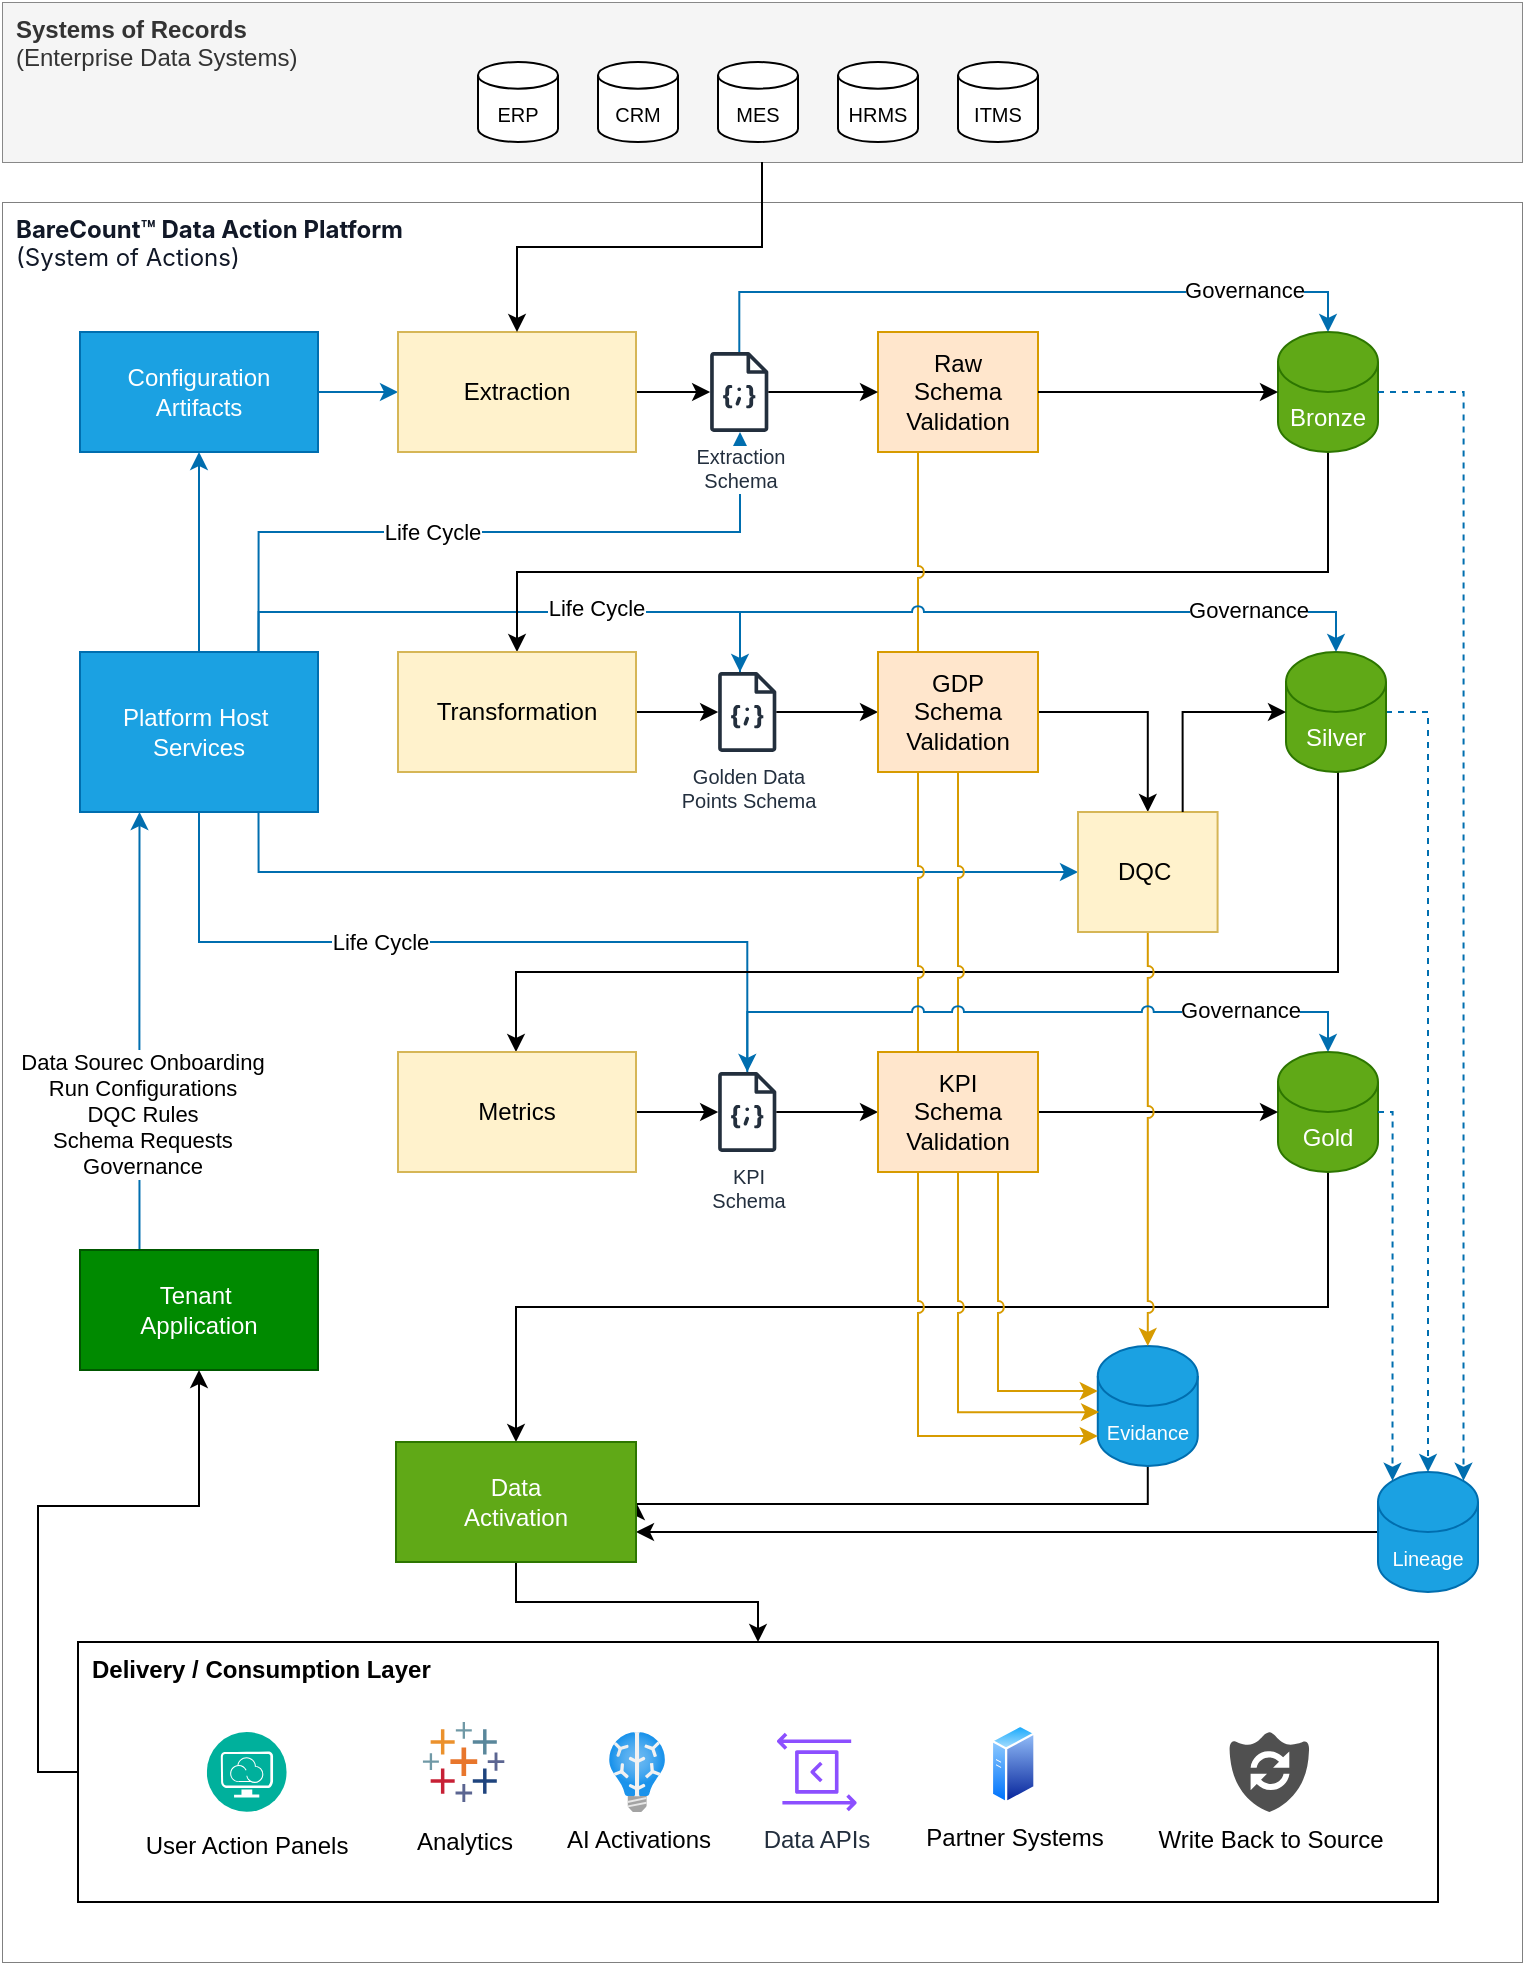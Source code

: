 <mxfile version="28.1.2">
  <diagram name="Page-1" id="LsKtsETs-TLXyHAkKxTm">
    <mxGraphModel dx="1097" dy="811" grid="0" gridSize="10" guides="1" tooltips="1" connect="1" arrows="1" fold="1" page="1" pageScale="1" pageWidth="850" pageHeight="1100" math="0" shadow="0">
      <root>
        <mxCell id="0" />
        <mxCell id="1" parent="0" />
        <mxCell id="A66RFWzFlaXCIW3IbmdF-20" value="Systems of Records&lt;br&gt;&lt;span style=&quot;font-weight: normal;&quot;&gt;(Enterprise Data Systems)&lt;/span&gt;" style="rounded=0;whiteSpace=wrap;html=1;verticalAlign=top;fontStyle=1;spacingBottom=0;fillColor=#f5f5f5;fontColor=#333333;strokeColor=#888888;spacingLeft=5;align=left;strokeWidth=0.5;" vertex="1" parent="1">
          <mxGeometry x="40" y="40" width="760" height="80" as="geometry" />
        </mxCell>
        <mxCell id="A66RFWzFlaXCIW3IbmdF-9" value="&lt;span style=&quot;color: rgb(17, 24, 39); font-family: Inter, ui-sans-serif, system-ui, -apple-system, &amp;quot;Segoe UI&amp;quot;, Roboto, &amp;quot;Helvetica Neue&amp;quot;, Arial, &amp;quot;Apple Color Emoji&amp;quot;, &amp;quot;Segoe UI Emoji&amp;quot;, -apple-system, BlinkMacSystemFont, Helvetica, Arial, sans-serif; background-color: rgb(255, 255, 255);&quot;&gt;&lt;font&gt;BareCount™ Data Action Platform&lt;/font&gt;&lt;/span&gt;&lt;div&gt;&lt;span style=&quot;color: rgb(17, 24, 39); font-family: Inter, ui-sans-serif, system-ui, -apple-system, &amp;quot;Segoe UI&amp;quot;, Roboto, &amp;quot;Helvetica Neue&amp;quot;, Arial, &amp;quot;Apple Color Emoji&amp;quot;, &amp;quot;Segoe UI Emoji&amp;quot;, -apple-system, BlinkMacSystemFont, Helvetica, Arial, sans-serif; background-color: rgb(255, 255, 255); font-weight: normal;&quot;&gt;&lt;font&gt;(System of Actions)&lt;/font&gt;&lt;/span&gt;&lt;/div&gt;" style="rounded=0;whiteSpace=wrap;html=1;verticalAlign=top;fontStyle=1;spacingBottom=0;align=left;spacingLeft=5;strokeColor=#808080;strokeWidth=0.5;" vertex="1" parent="1">
          <mxGeometry x="40" y="140" width="760" height="880" as="geometry" />
        </mxCell>
        <mxCell id="A66RFWzFlaXCIW3IbmdF-23" value="" style="group" vertex="1" connectable="0" parent="1">
          <mxGeometry x="278" y="70" width="280" height="40" as="geometry" />
        </mxCell>
        <mxCell id="A66RFWzFlaXCIW3IbmdF-2" value="&lt;div&gt;&lt;br&gt;&lt;/div&gt;ERP" style="strokeWidth=1;html=1;shape=mxgraph.flowchart.database;whiteSpace=wrap;fontSize=10;" vertex="1" parent="A66RFWzFlaXCIW3IbmdF-23">
          <mxGeometry width="40" height="40" as="geometry" />
        </mxCell>
        <mxCell id="A66RFWzFlaXCIW3IbmdF-3" value="&lt;div&gt;&lt;br&gt;&lt;/div&gt;CRM" style="strokeWidth=1;html=1;shape=mxgraph.flowchart.database;whiteSpace=wrap;fontSize=10;" vertex="1" parent="A66RFWzFlaXCIW3IbmdF-23">
          <mxGeometry x="60" width="40" height="40" as="geometry" />
        </mxCell>
        <mxCell id="A66RFWzFlaXCIW3IbmdF-4" value="&lt;div&gt;&lt;br&gt;&lt;/div&gt;MES" style="strokeWidth=1;html=1;shape=mxgraph.flowchart.database;whiteSpace=wrap;fontSize=10;" vertex="1" parent="A66RFWzFlaXCIW3IbmdF-23">
          <mxGeometry x="120" width="40" height="40" as="geometry" />
        </mxCell>
        <mxCell id="A66RFWzFlaXCIW3IbmdF-5" value="&lt;div&gt;&lt;br&gt;&lt;/div&gt;HRMS" style="strokeWidth=1;html=1;shape=mxgraph.flowchart.database;whiteSpace=wrap;fontSize=10;" vertex="1" parent="A66RFWzFlaXCIW3IbmdF-23">
          <mxGeometry x="180" width="40" height="40" as="geometry" />
        </mxCell>
        <mxCell id="A66RFWzFlaXCIW3IbmdF-6" value="&lt;div&gt;&lt;br&gt;&lt;/div&gt;ITMS" style="strokeWidth=1;html=1;shape=mxgraph.flowchart.database;whiteSpace=wrap;fontSize=10;" vertex="1" parent="A66RFWzFlaXCIW3IbmdF-23">
          <mxGeometry x="240" width="40" height="40" as="geometry" />
        </mxCell>
        <mxCell id="A66RFWzFlaXCIW3IbmdF-82" style="edgeStyle=orthogonalEdgeStyle;rounded=0;orthogonalLoop=1;jettySize=auto;html=1;exitX=0.5;exitY=0;exitDx=0;exitDy=0;entryX=0.5;entryY=1;entryDx=0;entryDy=0;fillColor=#1ba1e2;strokeColor=#006EAF;" edge="1" parent="1" source="A66RFWzFlaXCIW3IbmdF-24" target="A66RFWzFlaXCIW3IbmdF-26">
          <mxGeometry relative="1" as="geometry" />
        </mxCell>
        <mxCell id="A66RFWzFlaXCIW3IbmdF-101" style="edgeStyle=orthogonalEdgeStyle;rounded=0;orthogonalLoop=1;jettySize=auto;html=1;exitX=0.75;exitY=0;exitDx=0;exitDy=0;fillColor=#1ba1e2;strokeColor=#006EAF;" edge="1" parent="1" source="A66RFWzFlaXCIW3IbmdF-24" target="A66RFWzFlaXCIW3IbmdF-29">
          <mxGeometry relative="1" as="geometry">
            <Array as="points">
              <mxPoint x="168" y="305" />
              <mxPoint x="409" y="305" />
            </Array>
          </mxGeometry>
        </mxCell>
        <mxCell id="A66RFWzFlaXCIW3IbmdF-102" value="Life Cycle" style="edgeLabel;html=1;align=center;verticalAlign=middle;resizable=0;points=[];" vertex="1" connectable="0" parent="A66RFWzFlaXCIW3IbmdF-101">
          <mxGeometry x="-0.167" relative="1" as="geometry">
            <mxPoint as="offset" />
          </mxGeometry>
        </mxCell>
        <mxCell id="A66RFWzFlaXCIW3IbmdF-103" style="edgeStyle=orthogonalEdgeStyle;rounded=0;orthogonalLoop=1;jettySize=auto;html=1;exitX=0.75;exitY=0;exitDx=0;exitDy=0;fillColor=#1ba1e2;strokeColor=#006EAF;jumpStyle=arc;" edge="1" parent="1" source="A66RFWzFlaXCIW3IbmdF-24" target="A66RFWzFlaXCIW3IbmdF-36">
          <mxGeometry relative="1" as="geometry">
            <Array as="points">
              <mxPoint x="168" y="345" />
              <mxPoint x="409" y="345" />
            </Array>
          </mxGeometry>
        </mxCell>
        <mxCell id="A66RFWzFlaXCIW3IbmdF-105" value="Life Cycle" style="edgeLabel;html=1;align=center;verticalAlign=middle;resizable=0;points=[];" vertex="1" connectable="0" parent="A66RFWzFlaXCIW3IbmdF-103">
          <mxGeometry x="0.293" y="2" relative="1" as="geometry">
            <mxPoint as="offset" />
          </mxGeometry>
        </mxCell>
        <mxCell id="A66RFWzFlaXCIW3IbmdF-104" style="edgeStyle=orthogonalEdgeStyle;rounded=0;orthogonalLoop=1;jettySize=auto;html=1;exitX=0.5;exitY=1;exitDx=0;exitDy=0;fillColor=#1ba1e2;strokeColor=#006EAF;jumpStyle=arc;" edge="1" parent="1" source="A66RFWzFlaXCIW3IbmdF-24" target="A66RFWzFlaXCIW3IbmdF-49">
          <mxGeometry relative="1" as="geometry" />
        </mxCell>
        <mxCell id="A66RFWzFlaXCIW3IbmdF-106" value="Life Cycle" style="edgeLabel;html=1;align=center;verticalAlign=middle;resizable=0;points=[];" vertex="1" connectable="0" parent="A66RFWzFlaXCIW3IbmdF-104">
          <mxGeometry x="-0.233" y="-1" relative="1" as="geometry">
            <mxPoint y="-1" as="offset" />
          </mxGeometry>
        </mxCell>
        <mxCell id="A66RFWzFlaXCIW3IbmdF-120" style="edgeStyle=orthogonalEdgeStyle;rounded=0;orthogonalLoop=1;jettySize=auto;html=1;exitX=0.75;exitY=1;exitDx=0;exitDy=0;entryX=0;entryY=0.5;entryDx=0;entryDy=0;fillColor=#1ba1e2;strokeColor=#006EAF;" edge="1" parent="1" source="A66RFWzFlaXCIW3IbmdF-24" target="A66RFWzFlaXCIW3IbmdF-88">
          <mxGeometry relative="1" as="geometry" />
        </mxCell>
        <mxCell id="A66RFWzFlaXCIW3IbmdF-24" value="Platform Host&amp;nbsp;&lt;div&gt;Services&lt;br&gt;&lt;/div&gt;" style="rounded=0;whiteSpace=wrap;html=1;fillColor=#1ba1e2;fontColor=#ffffff;strokeColor=#006EAF;" vertex="1" parent="1">
          <mxGeometry x="79" y="365" width="119" height="80" as="geometry" />
        </mxCell>
        <mxCell id="A66RFWzFlaXCIW3IbmdF-85" style="edgeStyle=orthogonalEdgeStyle;rounded=0;orthogonalLoop=1;jettySize=auto;html=1;exitX=1;exitY=0.5;exitDx=0;exitDy=0;entryX=0;entryY=0.5;entryDx=0;entryDy=0;fillColor=#1ba1e2;strokeColor=#006EAF;" edge="1" parent="1" source="A66RFWzFlaXCIW3IbmdF-26" target="A66RFWzFlaXCIW3IbmdF-84">
          <mxGeometry relative="1" as="geometry" />
        </mxCell>
        <mxCell id="A66RFWzFlaXCIW3IbmdF-26" value="Configuration&lt;div&gt;Artifacts&lt;/div&gt;" style="rounded=0;whiteSpace=wrap;html=1;fillColor=#1ba1e2;fontColor=#ffffff;strokeColor=#006EAF;" vertex="1" parent="1">
          <mxGeometry x="79" y="205" width="119" height="60" as="geometry" />
        </mxCell>
        <mxCell id="A66RFWzFlaXCIW3IbmdF-93" style="edgeStyle=orthogonalEdgeStyle;rounded=0;orthogonalLoop=1;jettySize=auto;html=1;exitX=0.5;exitY=1;exitDx=0;exitDy=0;exitPerimeter=0;entryX=0.5;entryY=0;entryDx=0;entryDy=0;" edge="1" parent="1" source="A66RFWzFlaXCIW3IbmdF-28" target="A66RFWzFlaXCIW3IbmdF-91">
          <mxGeometry relative="1" as="geometry">
            <Array as="points">
              <mxPoint x="703" y="325" />
              <mxPoint x="297" y="325" />
            </Array>
          </mxGeometry>
        </mxCell>
        <mxCell id="A66RFWzFlaXCIW3IbmdF-28" value="Bronze" style="shape=cylinder3;whiteSpace=wrap;html=1;boundedLbl=1;backgroundOutline=1;size=15;fillColor=#60a917;fontColor=#ffffff;strokeColor=#2D7600;" vertex="1" parent="1">
          <mxGeometry x="678" y="205" width="50" height="60" as="geometry" />
        </mxCell>
        <mxCell id="A66RFWzFlaXCIW3IbmdF-29" value="Extraction &lt;br&gt;Schema" style="sketch=0;outlineConnect=0;fontColor=#232F3E;gradientColor=none;fillColor=#232F3D;strokeColor=none;dashed=0;verticalLabelPosition=bottom;verticalAlign=top;align=center;html=1;fontSize=10;fontStyle=0;aspect=fixed;pointerEvents=1;shape=mxgraph.aws4.json_script;labelBackgroundColor=default;" vertex="1" parent="1">
          <mxGeometry x="394" y="215" width="29.23" height="40" as="geometry" />
        </mxCell>
        <mxCell id="A66RFWzFlaXCIW3IbmdF-32" value="Raw&lt;br&gt;Schema&lt;br&gt;Validation" style="rounded=0;whiteSpace=wrap;html=1;fillColor=#ffe6cc;strokeColor=#d79b00;" vertex="1" parent="1">
          <mxGeometry x="478" y="205" width="80" height="60" as="geometry" />
        </mxCell>
        <mxCell id="A66RFWzFlaXCIW3IbmdF-33" style="edgeStyle=orthogonalEdgeStyle;rounded=0;orthogonalLoop=1;jettySize=auto;html=1;exitX=1;exitY=0.5;exitDx=0;exitDy=0;entryX=0;entryY=0.5;entryDx=0;entryDy=0;entryPerimeter=0;" edge="1" parent="1" source="A66RFWzFlaXCIW3IbmdF-32" target="A66RFWzFlaXCIW3IbmdF-28">
          <mxGeometry relative="1" as="geometry" />
        </mxCell>
        <mxCell id="A66RFWzFlaXCIW3IbmdF-35" value="" style="endArrow=classic;html=1;rounded=0;entryX=0;entryY=0.5;entryDx=0;entryDy=0;" edge="1" parent="1" source="A66RFWzFlaXCIW3IbmdF-29" target="A66RFWzFlaXCIW3IbmdF-32">
          <mxGeometry width="50" height="50" relative="1" as="geometry">
            <mxPoint x="348.43" y="405" as="sourcePoint" />
            <mxPoint x="398.43" y="355" as="targetPoint" />
          </mxGeometry>
        </mxCell>
        <mxCell id="A66RFWzFlaXCIW3IbmdF-36" value="Golden Data &lt;br&gt;Points Schema" style="sketch=0;outlineConnect=0;fontColor=#232F3E;gradientColor=none;fillColor=#232F3D;strokeColor=none;dashed=0;verticalLabelPosition=bottom;verticalAlign=top;align=center;html=1;fontSize=10;fontStyle=0;aspect=fixed;pointerEvents=1;shape=mxgraph.aws4.json_script;labelBackgroundColor=default;" vertex="1" parent="1">
          <mxGeometry x="398" y="375" width="29.23" height="40" as="geometry" />
        </mxCell>
        <mxCell id="A66RFWzFlaXCIW3IbmdF-95" style="edgeStyle=orthogonalEdgeStyle;rounded=0;orthogonalLoop=1;jettySize=auto;html=1;exitX=0.5;exitY=1;exitDx=0;exitDy=0;exitPerimeter=0;" edge="1" parent="1" source="A66RFWzFlaXCIW3IbmdF-39" target="A66RFWzFlaXCIW3IbmdF-92">
          <mxGeometry relative="1" as="geometry">
            <Array as="points">
              <mxPoint x="708" y="525" />
              <mxPoint x="297" y="525" />
            </Array>
          </mxGeometry>
        </mxCell>
        <mxCell id="A66RFWzFlaXCIW3IbmdF-107" style="edgeStyle=orthogonalEdgeStyle;rounded=0;orthogonalLoop=1;jettySize=auto;html=1;exitX=1;exitY=0.5;exitDx=0;exitDy=0;exitPerimeter=0;fillColor=#1ba1e2;strokeColor=#006EAF;dashed=1;" edge="1" parent="1" source="A66RFWzFlaXCIW3IbmdF-39" target="A66RFWzFlaXCIW3IbmdF-64">
          <mxGeometry relative="1" as="geometry" />
        </mxCell>
        <mxCell id="A66RFWzFlaXCIW3IbmdF-39" value="Silver" style="shape=cylinder3;whiteSpace=wrap;html=1;boundedLbl=1;backgroundOutline=1;size=15;fillColor=#60a917;fontColor=#ffffff;strokeColor=#2D7600;" vertex="1" parent="1">
          <mxGeometry x="682" y="365" width="50" height="60" as="geometry" />
        </mxCell>
        <mxCell id="A66RFWzFlaXCIW3IbmdF-89" style="edgeStyle=orthogonalEdgeStyle;rounded=0;orthogonalLoop=1;jettySize=auto;html=1;exitX=1;exitY=0.5;exitDx=0;exitDy=0;entryX=0.5;entryY=0;entryDx=0;entryDy=0;" edge="1" parent="1" source="A66RFWzFlaXCIW3IbmdF-40" target="A66RFWzFlaXCIW3IbmdF-88">
          <mxGeometry relative="1" as="geometry" />
        </mxCell>
        <mxCell id="A66RFWzFlaXCIW3IbmdF-42" value="" style="endArrow=classic;html=1;rounded=0;entryX=0;entryY=0.5;entryDx=0;entryDy=0;" edge="1" parent="1" target="A66RFWzFlaXCIW3IbmdF-40" source="A66RFWzFlaXCIW3IbmdF-36">
          <mxGeometry width="50" height="50" relative="1" as="geometry">
            <mxPoint x="528.8" y="385" as="sourcePoint" />
            <mxPoint x="469.8" y="505" as="targetPoint" />
          </mxGeometry>
        </mxCell>
        <mxCell id="A66RFWzFlaXCIW3IbmdF-131" style="edgeStyle=orthogonalEdgeStyle;rounded=0;orthogonalLoop=1;jettySize=auto;html=1;exitX=0.5;exitY=1;exitDx=0;exitDy=0;exitPerimeter=0;entryX=0.5;entryY=0;entryDx=0;entryDy=0;" edge="1" parent="1" source="A66RFWzFlaXCIW3IbmdF-48" target="A66RFWzFlaXCIW3IbmdF-78">
          <mxGeometry relative="1" as="geometry" />
        </mxCell>
        <mxCell id="A66RFWzFlaXCIW3IbmdF-48" value="Gold" style="shape=cylinder3;whiteSpace=wrap;html=1;boundedLbl=1;backgroundOutline=1;size=15;fillColor=#60a917;fontColor=#ffffff;strokeColor=#2D7600;" vertex="1" parent="1">
          <mxGeometry x="678.0" y="565" width="50" height="60" as="geometry" />
        </mxCell>
        <mxCell id="A66RFWzFlaXCIW3IbmdF-49" value="KPI&lt;br&gt;Schema" style="sketch=0;outlineConnect=0;fontColor=#232F3E;gradientColor=none;fillColor=#232F3D;strokeColor=none;dashed=0;verticalLabelPosition=bottom;verticalAlign=top;align=center;html=1;fontSize=10;fontStyle=0;aspect=fixed;pointerEvents=1;shape=mxgraph.aws4.json_script;" vertex="1" parent="1">
          <mxGeometry x="398" y="575" width="29.23" height="40" as="geometry" />
        </mxCell>
        <mxCell id="A66RFWzFlaXCIW3IbmdF-51" style="edgeStyle=orthogonalEdgeStyle;rounded=0;orthogonalLoop=1;jettySize=auto;html=1;exitX=1;exitY=0.5;exitDx=0;exitDy=0;entryX=0;entryY=0.5;entryDx=0;entryDy=0;entryPerimeter=0;" edge="1" parent="1" source="A66RFWzFlaXCIW3IbmdF-50" target="A66RFWzFlaXCIW3IbmdF-48">
          <mxGeometry relative="1" as="geometry" />
        </mxCell>
        <mxCell id="A66RFWzFlaXCIW3IbmdF-52" value="" style="endArrow=classic;html=1;rounded=0;entryX=0;entryY=0.5;entryDx=0;entryDy=0;" edge="1" parent="1" source="A66RFWzFlaXCIW3IbmdF-49" target="A66RFWzFlaXCIW3IbmdF-50">
          <mxGeometry width="50" height="50" relative="1" as="geometry">
            <mxPoint x="318.43" y="755" as="sourcePoint" />
            <mxPoint x="368.43" y="705" as="targetPoint" />
          </mxGeometry>
        </mxCell>
        <mxCell id="A66RFWzFlaXCIW3IbmdF-112" style="edgeStyle=orthogonalEdgeStyle;rounded=0;orthogonalLoop=1;jettySize=auto;html=1;exitX=0.5;exitY=1;exitDx=0;exitDy=0;exitPerimeter=0;entryX=1;entryY=0.5;entryDx=0;entryDy=0;" edge="1" parent="1" source="A66RFWzFlaXCIW3IbmdF-59" target="A66RFWzFlaXCIW3IbmdF-78">
          <mxGeometry relative="1" as="geometry">
            <mxPoint x="612.89" y="756" as="sourcePoint" />
            <Array as="points">
              <mxPoint x="613" y="791" />
            </Array>
          </mxGeometry>
        </mxCell>
        <mxCell id="A66RFWzFlaXCIW3IbmdF-59" value="&lt;font style=&quot;font-size: 10px;&quot;&gt;Evidance&lt;/font&gt;" style="shape=cylinder3;whiteSpace=wrap;html=1;boundedLbl=1;backgroundOutline=1;size=15;fillColor=#1ba1e2;fontColor=#ffffff;strokeColor=#006EAF;" vertex="1" parent="1">
          <mxGeometry x="587.89" y="712" width="50" height="60" as="geometry" />
        </mxCell>
        <mxCell id="A66RFWzFlaXCIW3IbmdF-109" style="edgeStyle=orthogonalEdgeStyle;rounded=0;orthogonalLoop=1;jettySize=auto;html=1;exitX=0;exitY=0.5;exitDx=0;exitDy=0;exitPerimeter=0;entryX=1;entryY=0.75;entryDx=0;entryDy=0;" edge="1" parent="1" source="A66RFWzFlaXCIW3IbmdF-64" target="A66RFWzFlaXCIW3IbmdF-78">
          <mxGeometry relative="1" as="geometry" />
        </mxCell>
        <mxCell id="A66RFWzFlaXCIW3IbmdF-64" value="&lt;font style=&quot;font-size: 10px;&quot;&gt;Lineage&lt;/font&gt;" style="shape=cylinder3;whiteSpace=wrap;html=1;boundedLbl=1;backgroundOutline=1;size=15;fillColor=#1ba1e2;fontColor=#ffffff;strokeColor=#006EAF;" vertex="1" parent="1">
          <mxGeometry x="728" y="775" width="50" height="60" as="geometry" />
        </mxCell>
        <mxCell id="A66RFWzFlaXCIW3IbmdF-117" style="edgeStyle=orthogonalEdgeStyle;rounded=0;orthogonalLoop=1;jettySize=auto;html=1;exitX=0.25;exitY=0;exitDx=0;exitDy=0;entryX=0.25;entryY=1;entryDx=0;entryDy=0;fillColor=#1ba1e2;strokeColor=#006EAF;" edge="1" parent="1" source="A66RFWzFlaXCIW3IbmdF-71" target="A66RFWzFlaXCIW3IbmdF-24">
          <mxGeometry relative="1" as="geometry" />
        </mxCell>
        <mxCell id="A66RFWzFlaXCIW3IbmdF-118" value="Data Sourec Onboarding&lt;br&gt;Run Configurations&lt;div&gt;DQC Rules&lt;br&gt;&lt;div&gt;Schema Requests&lt;/div&gt;&lt;/div&gt;&lt;div&gt;Governance&lt;/div&gt;" style="edgeLabel;html=1;align=center;verticalAlign=middle;resizable=0;points=[];" vertex="1" connectable="0" parent="A66RFWzFlaXCIW3IbmdF-117">
          <mxGeometry x="-0.374" y="-1" relative="1" as="geometry">
            <mxPoint as="offset" />
          </mxGeometry>
        </mxCell>
        <mxCell id="A66RFWzFlaXCIW3IbmdF-71" value="Tenant&amp;nbsp;&lt;div&gt;Application&lt;/div&gt;" style="rounded=0;whiteSpace=wrap;html=1;fillColor=#008a00;fontColor=#ffffff;strokeColor=#005700;" vertex="1" parent="1">
          <mxGeometry x="79" y="664" width="119" height="60" as="geometry" />
        </mxCell>
        <mxCell id="A66RFWzFlaXCIW3IbmdF-110" style="edgeStyle=orthogonalEdgeStyle;rounded=0;orthogonalLoop=1;jettySize=auto;html=1;exitX=0.5;exitY=1;exitDx=0;exitDy=0;" edge="1" parent="1" source="A66RFWzFlaXCIW3IbmdF-78" target="A66RFWzFlaXCIW3IbmdF-22">
          <mxGeometry relative="1" as="geometry" />
        </mxCell>
        <mxCell id="A66RFWzFlaXCIW3IbmdF-78" value="Data&lt;div&gt;Activation&lt;/div&gt;" style="rounded=0;whiteSpace=wrap;html=1;fillColor=#60a917;strokeColor=#2D7600;fontColor=#ffffff;" vertex="1" parent="1">
          <mxGeometry x="237" y="760" width="120" height="60" as="geometry" />
        </mxCell>
        <mxCell id="A66RFWzFlaXCIW3IbmdF-86" style="edgeStyle=orthogonalEdgeStyle;rounded=0;orthogonalLoop=1;jettySize=auto;html=1;exitX=1;exitY=0.5;exitDx=0;exitDy=0;" edge="1" parent="1" source="A66RFWzFlaXCIW3IbmdF-84" target="A66RFWzFlaXCIW3IbmdF-29">
          <mxGeometry relative="1" as="geometry" />
        </mxCell>
        <mxCell id="A66RFWzFlaXCIW3IbmdF-84" value="Extraction" style="rounded=0;whiteSpace=wrap;html=1;fillColor=#fff2cc;strokeColor=#d6b656;" vertex="1" parent="1">
          <mxGeometry x="238" y="205" width="119" height="60" as="geometry" />
        </mxCell>
        <mxCell id="A66RFWzFlaXCIW3IbmdF-87" style="edgeStyle=orthogonalEdgeStyle;rounded=0;orthogonalLoop=1;jettySize=auto;html=1;exitX=0.5;exitY=1;exitDx=0;exitDy=0;" edge="1" parent="1" source="A66RFWzFlaXCIW3IbmdF-20" target="A66RFWzFlaXCIW3IbmdF-84">
          <mxGeometry relative="1" as="geometry" />
        </mxCell>
        <mxCell id="A66RFWzFlaXCIW3IbmdF-113" style="edgeStyle=orthogonalEdgeStyle;rounded=0;orthogonalLoop=1;jettySize=auto;html=1;exitX=0.5;exitY=1;exitDx=0;exitDy=0;jumpStyle=arc;fillColor=#ffe6cc;strokeColor=#d79b00;" edge="1" parent="1" source="A66RFWzFlaXCIW3IbmdF-88" target="A66RFWzFlaXCIW3IbmdF-59">
          <mxGeometry relative="1" as="geometry" />
        </mxCell>
        <mxCell id="A66RFWzFlaXCIW3IbmdF-88" value="DQC&amp;nbsp;" style="rounded=0;whiteSpace=wrap;html=1;fillColor=#fff2cc;strokeColor=#d6b656;" vertex="1" parent="1">
          <mxGeometry x="578" y="445" width="69.79" height="60" as="geometry" />
        </mxCell>
        <mxCell id="A66RFWzFlaXCIW3IbmdF-90" style="edgeStyle=orthogonalEdgeStyle;rounded=0;orthogonalLoop=1;jettySize=auto;html=1;exitX=0.75;exitY=0;exitDx=0;exitDy=0;entryX=0;entryY=0.5;entryDx=0;entryDy=0;entryPerimeter=0;" edge="1" parent="1" source="A66RFWzFlaXCIW3IbmdF-88" target="A66RFWzFlaXCIW3IbmdF-39">
          <mxGeometry relative="1" as="geometry" />
        </mxCell>
        <mxCell id="A66RFWzFlaXCIW3IbmdF-98" style="edgeStyle=orthogonalEdgeStyle;rounded=0;orthogonalLoop=1;jettySize=auto;html=1;exitX=1;exitY=0.5;exitDx=0;exitDy=0;" edge="1" parent="1" source="A66RFWzFlaXCIW3IbmdF-91" target="A66RFWzFlaXCIW3IbmdF-36">
          <mxGeometry relative="1" as="geometry" />
        </mxCell>
        <mxCell id="A66RFWzFlaXCIW3IbmdF-91" value="Transformation" style="rounded=0;whiteSpace=wrap;html=1;fillColor=#fff2cc;strokeColor=#d6b656;" vertex="1" parent="1">
          <mxGeometry x="238" y="365" width="119" height="60" as="geometry" />
        </mxCell>
        <mxCell id="A66RFWzFlaXCIW3IbmdF-100" style="edgeStyle=orthogonalEdgeStyle;rounded=0;orthogonalLoop=1;jettySize=auto;html=1;exitX=1;exitY=0.5;exitDx=0;exitDy=0;" edge="1" parent="1" source="A66RFWzFlaXCIW3IbmdF-92" target="A66RFWzFlaXCIW3IbmdF-49">
          <mxGeometry relative="1" as="geometry" />
        </mxCell>
        <mxCell id="A66RFWzFlaXCIW3IbmdF-92" value="Metrics" style="rounded=0;whiteSpace=wrap;html=1;fillColor=#fff2cc;strokeColor=#d6b656;" vertex="1" parent="1">
          <mxGeometry x="238" y="565" width="119" height="60" as="geometry" />
        </mxCell>
        <mxCell id="A66RFWzFlaXCIW3IbmdF-94" value="" style="group" vertex="1" connectable="0" parent="1">
          <mxGeometry x="78.0" y="860" width="680" height="130" as="geometry" />
        </mxCell>
        <mxCell id="A66RFWzFlaXCIW3IbmdF-22" value="Delivery / Consumption Layer" style="rounded=0;whiteSpace=wrap;html=1;verticalAlign=top;fontStyle=1;spacingBottom=0;align=left;spacingLeft=5;" vertex="1" parent="A66RFWzFlaXCIW3IbmdF-94">
          <mxGeometry width="680" height="130" as="geometry" />
        </mxCell>
        <mxCell id="A66RFWzFlaXCIW3IbmdF-81" value="" style="group" vertex="1" connectable="0" parent="A66RFWzFlaXCIW3IbmdF-94">
          <mxGeometry x="64.4" y="40" width="551.2" height="45" as="geometry" />
        </mxCell>
        <mxCell id="RZDRDTuHVeCBW8U190pk-3" value="Partner&amp;nbsp;&lt;span style=&quot;background-color: light-dark(#ffffff, var(--ge-dark-color, #121212)); color: light-dark(rgb(0, 0, 0), rgb(255, 255, 255));&quot;&gt;Systems&lt;/span&gt;" style="image;aspect=fixed;perimeter=ellipsePerimeter;html=1;align=center;shadow=0;dashed=0;spacingTop=3;image=img/lib/active_directory/generic_server.svg;" parent="A66RFWzFlaXCIW3IbmdF-81" vertex="1">
          <mxGeometry x="392" y="1" width="22.4" height="40" as="geometry" />
        </mxCell>
        <mxCell id="RZDRDTuHVeCBW8U190pk-1" value="&lt;font style=&quot;color: rgb(0, 0, 0);&quot;&gt;User Action Panels&lt;br&gt;&lt;/font&gt;" style="image;aspect=fixed;perimeter=ellipsePerimeter;html=1;align=center;shadow=0;dashed=0;fontColor=#4277BB;labelBackgroundColor=default;fontSize=12;spacingTop=3;image=img/lib/ibm/management/provider_cloud_portal_service.svg;" parent="A66RFWzFlaXCIW3IbmdF-81" vertex="1">
          <mxGeometry y="5" width="40" height="40" as="geometry" />
        </mxCell>
        <mxCell id="A66RFWzFlaXCIW3IbmdF-73" value="Data APIs" style="sketch=0;outlineConnect=0;fontColor=#232F3E;gradientColor=none;fillColor=#8C4FFF;strokeColor=none;dashed=0;verticalLabelPosition=bottom;verticalAlign=top;align=center;html=1;fontSize=12;fontStyle=0;aspect=fixed;pointerEvents=1;shape=mxgraph.aws4.data_exchange_for_apis;" vertex="1" parent="A66RFWzFlaXCIW3IbmdF-81">
          <mxGeometry x="285" y="5" width="40" height="40" as="geometry" />
        </mxCell>
        <mxCell id="A66RFWzFlaXCIW3IbmdF-74" value="AI Activations" style="image;aspect=fixed;html=1;points=[];align=center;fontSize=12;image=img/lib/azure2/ai_machine_learning/Batch_AI.svg;" vertex="1" parent="A66RFWzFlaXCIW3IbmdF-81">
          <mxGeometry x="201" y="5" width="28.24" height="40" as="geometry" />
        </mxCell>
        <mxCell id="RZDRDTuHVeCBW8U190pk-2" value="Analytics" style="verticalLabelPosition=bottom;aspect=fixed;html=1;shape=mxgraph.salesforce.analytics;fillColorStyles=fillColor2,fillColor3,fillColor4,fillColor5,fillColor6,fillColor7,fillColor8;fillColor2=#7099a6;fillColor3=#eb912c;fillColor4=#c72035;fillColor5=#1f447e;fillColor6=#59879b;fillColor7=#e8762c;fillColor8=#5b6591;fillColor=none;strokeColor=none;align=center;" parent="A66RFWzFlaXCIW3IbmdF-81" vertex="1">
          <mxGeometry x="108" width="40.82" height="40" as="geometry" />
        </mxCell>
        <mxCell id="A66RFWzFlaXCIW3IbmdF-75" value="Write Back to Source" style="sketch=0;pointerEvents=1;shadow=0;dashed=0;html=1;strokeColor=none;labelPosition=center;verticalLabelPosition=bottom;verticalAlign=top;align=center;fillColor=#505050;shape=mxgraph.mscae.oms.system_update;aspect=fixed;" vertex="1" parent="A66RFWzFlaXCIW3IbmdF-81">
          <mxGeometry x="511.2" y="5" width="40" height="40" as="geometry" />
        </mxCell>
        <mxCell id="A66RFWzFlaXCIW3IbmdF-97" style="edgeStyle=orthogonalEdgeStyle;rounded=0;orthogonalLoop=1;jettySize=auto;html=1;exitX=1;exitY=0.5;exitDx=0;exitDy=0;exitPerimeter=0;entryX=0.855;entryY=0;entryDx=0;entryDy=4.35;entryPerimeter=0;dashed=1;fillColor=#1ba1e2;strokeColor=#006EAF;" edge="1" parent="1" source="A66RFWzFlaXCIW3IbmdF-28" target="A66RFWzFlaXCIW3IbmdF-64">
          <mxGeometry relative="1" as="geometry" />
        </mxCell>
        <mxCell id="A66RFWzFlaXCIW3IbmdF-108" style="edgeStyle=orthogonalEdgeStyle;rounded=0;orthogonalLoop=1;jettySize=auto;html=1;exitX=1;exitY=0.5;exitDx=0;exitDy=0;exitPerimeter=0;entryX=0.145;entryY=0;entryDx=0;entryDy=4.35;entryPerimeter=0;fillColor=#1ba1e2;strokeColor=#006EAF;dashed=1;" edge="1" parent="1" source="A66RFWzFlaXCIW3IbmdF-48" target="A66RFWzFlaXCIW3IbmdF-64">
          <mxGeometry relative="1" as="geometry">
            <Array as="points">
              <mxPoint x="735" y="595" />
            </Array>
          </mxGeometry>
        </mxCell>
        <mxCell id="A66RFWzFlaXCIW3IbmdF-114" style="edgeStyle=orthogonalEdgeStyle;rounded=0;orthogonalLoop=1;jettySize=auto;html=1;exitX=0.75;exitY=1;exitDx=0;exitDy=0;entryX=0;entryY=0;entryDx=0;entryDy=22.5;entryPerimeter=0;fillColor=#ffe6cc;strokeColor=#d79b00;jumpStyle=arc;" edge="1" parent="1" source="A66RFWzFlaXCIW3IbmdF-50" target="A66RFWzFlaXCIW3IbmdF-59">
          <mxGeometry relative="1" as="geometry" />
        </mxCell>
        <mxCell id="A66RFWzFlaXCIW3IbmdF-115" style="edgeStyle=orthogonalEdgeStyle;rounded=0;orthogonalLoop=1;jettySize=auto;html=1;exitX=0.5;exitY=1;exitDx=0;exitDy=0;entryX=0.013;entryY=0.551;entryDx=0;entryDy=0;entryPerimeter=0;fillColor=#ffe6cc;strokeColor=#d79b00;jumpStyle=arc;" edge="1" parent="1" source="A66RFWzFlaXCIW3IbmdF-40" target="A66RFWzFlaXCIW3IbmdF-59">
          <mxGeometry relative="1" as="geometry" />
        </mxCell>
        <mxCell id="A66RFWzFlaXCIW3IbmdF-116" style="edgeStyle=orthogonalEdgeStyle;rounded=0;orthogonalLoop=1;jettySize=auto;html=1;exitX=0.25;exitY=1;exitDx=0;exitDy=0;entryX=0;entryY=1;entryDx=0;entryDy=-15;entryPerimeter=0;fillColor=#ffe6cc;strokeColor=#d79b00;jumpStyle=arc;" edge="1" parent="1" source="A66RFWzFlaXCIW3IbmdF-32" target="A66RFWzFlaXCIW3IbmdF-59">
          <mxGeometry relative="1" as="geometry" />
        </mxCell>
        <mxCell id="A66RFWzFlaXCIW3IbmdF-50" value="KPI&lt;br&gt;Schema&lt;br&gt;Validation" style="rounded=0;whiteSpace=wrap;html=1;fillColor=#ffe6cc;strokeColor=#d79b00;" vertex="1" parent="1">
          <mxGeometry x="478" y="565" width="80" height="60" as="geometry" />
        </mxCell>
        <mxCell id="A66RFWzFlaXCIW3IbmdF-40" value="GDP&lt;br&gt;Schema&lt;br&gt;Validation" style="rounded=0;whiteSpace=wrap;html=1;fillColor=#ffe6cc;strokeColor=#d79b00;" vertex="1" parent="1">
          <mxGeometry x="478" y="365" width="80" height="60" as="geometry" />
        </mxCell>
        <mxCell id="A66RFWzFlaXCIW3IbmdF-121" style="edgeStyle=orthogonalEdgeStyle;rounded=0;orthogonalLoop=1;jettySize=auto;html=1;exitX=0;exitY=0.5;exitDx=0;exitDy=0;entryX=0.5;entryY=1;entryDx=0;entryDy=0;" edge="1" parent="1" source="A66RFWzFlaXCIW3IbmdF-22" target="A66RFWzFlaXCIW3IbmdF-71">
          <mxGeometry relative="1" as="geometry" />
        </mxCell>
        <mxCell id="A66RFWzFlaXCIW3IbmdF-125" style="edgeStyle=orthogonalEdgeStyle;rounded=0;orthogonalLoop=1;jettySize=auto;html=1;entryX=0.5;entryY=0;entryDx=0;entryDy=0;entryPerimeter=0;fillColor=#1ba1e2;strokeColor=#006EAF;" edge="1" parent="1" source="A66RFWzFlaXCIW3IbmdF-29" target="A66RFWzFlaXCIW3IbmdF-28">
          <mxGeometry relative="1" as="geometry">
            <Array as="points">
              <mxPoint x="409" y="185" />
              <mxPoint x="703" y="185" />
            </Array>
          </mxGeometry>
        </mxCell>
        <mxCell id="A66RFWzFlaXCIW3IbmdF-126" value="Governance" style="edgeLabel;html=1;align=center;verticalAlign=middle;resizable=0;points=[];" vertex="1" connectable="0" parent="A66RFWzFlaXCIW3IbmdF-125">
          <mxGeometry x="-0.052" y="1" relative="1" as="geometry">
            <mxPoint x="119" as="offset" />
          </mxGeometry>
        </mxCell>
        <mxCell id="A66RFWzFlaXCIW3IbmdF-127" style="edgeStyle=orthogonalEdgeStyle;rounded=0;orthogonalLoop=1;jettySize=auto;html=1;entryX=0.5;entryY=0;entryDx=0;entryDy=0;entryPerimeter=0;fillColor=#1ba1e2;strokeColor=#006EAF;jumpStyle=arc;" edge="1" parent="1" source="A66RFWzFlaXCIW3IbmdF-36" target="A66RFWzFlaXCIW3IbmdF-39">
          <mxGeometry relative="1" as="geometry">
            <Array as="points">
              <mxPoint x="409" y="345" />
              <mxPoint x="707" y="345" />
            </Array>
          </mxGeometry>
        </mxCell>
        <mxCell id="A66RFWzFlaXCIW3IbmdF-128" value="Governance" style="edgeLabel;html=1;align=center;verticalAlign=middle;resizable=0;points=[];" vertex="1" connectable="0" parent="A66RFWzFlaXCIW3IbmdF-127">
          <mxGeometry x="0.039" y="1" relative="1" as="geometry">
            <mxPoint x="103" as="offset" />
          </mxGeometry>
        </mxCell>
        <mxCell id="A66RFWzFlaXCIW3IbmdF-129" style="edgeStyle=orthogonalEdgeStyle;rounded=0;orthogonalLoop=1;jettySize=auto;html=1;entryX=0.5;entryY=0;entryDx=0;entryDy=0;entryPerimeter=0;fillColor=#1ba1e2;strokeColor=#006EAF;jumpStyle=arc;" edge="1" parent="1" source="A66RFWzFlaXCIW3IbmdF-49" target="A66RFWzFlaXCIW3IbmdF-48">
          <mxGeometry relative="1" as="geometry">
            <Array as="points">
              <mxPoint x="413" y="545" />
              <mxPoint x="703" y="545" />
            </Array>
          </mxGeometry>
        </mxCell>
        <mxCell id="A66RFWzFlaXCIW3IbmdF-130" value="Governance" style="edgeLabel;html=1;align=center;verticalAlign=middle;resizable=0;points=[];" vertex="1" connectable="0" parent="A66RFWzFlaXCIW3IbmdF-129">
          <mxGeometry x="-0.395" y="-1" relative="1" as="geometry">
            <mxPoint x="173" y="-2" as="offset" />
          </mxGeometry>
        </mxCell>
      </root>
    </mxGraphModel>
  </diagram>
</mxfile>
